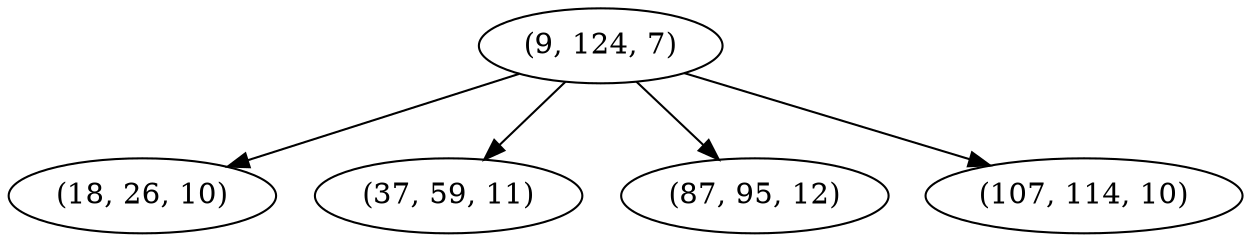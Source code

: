 digraph tree {
    "(9, 124, 7)";
    "(18, 26, 10)";
    "(37, 59, 11)";
    "(87, 95, 12)";
    "(107, 114, 10)";
    "(9, 124, 7)" -> "(18, 26, 10)";
    "(9, 124, 7)" -> "(37, 59, 11)";
    "(9, 124, 7)" -> "(87, 95, 12)";
    "(9, 124, 7)" -> "(107, 114, 10)";
}
